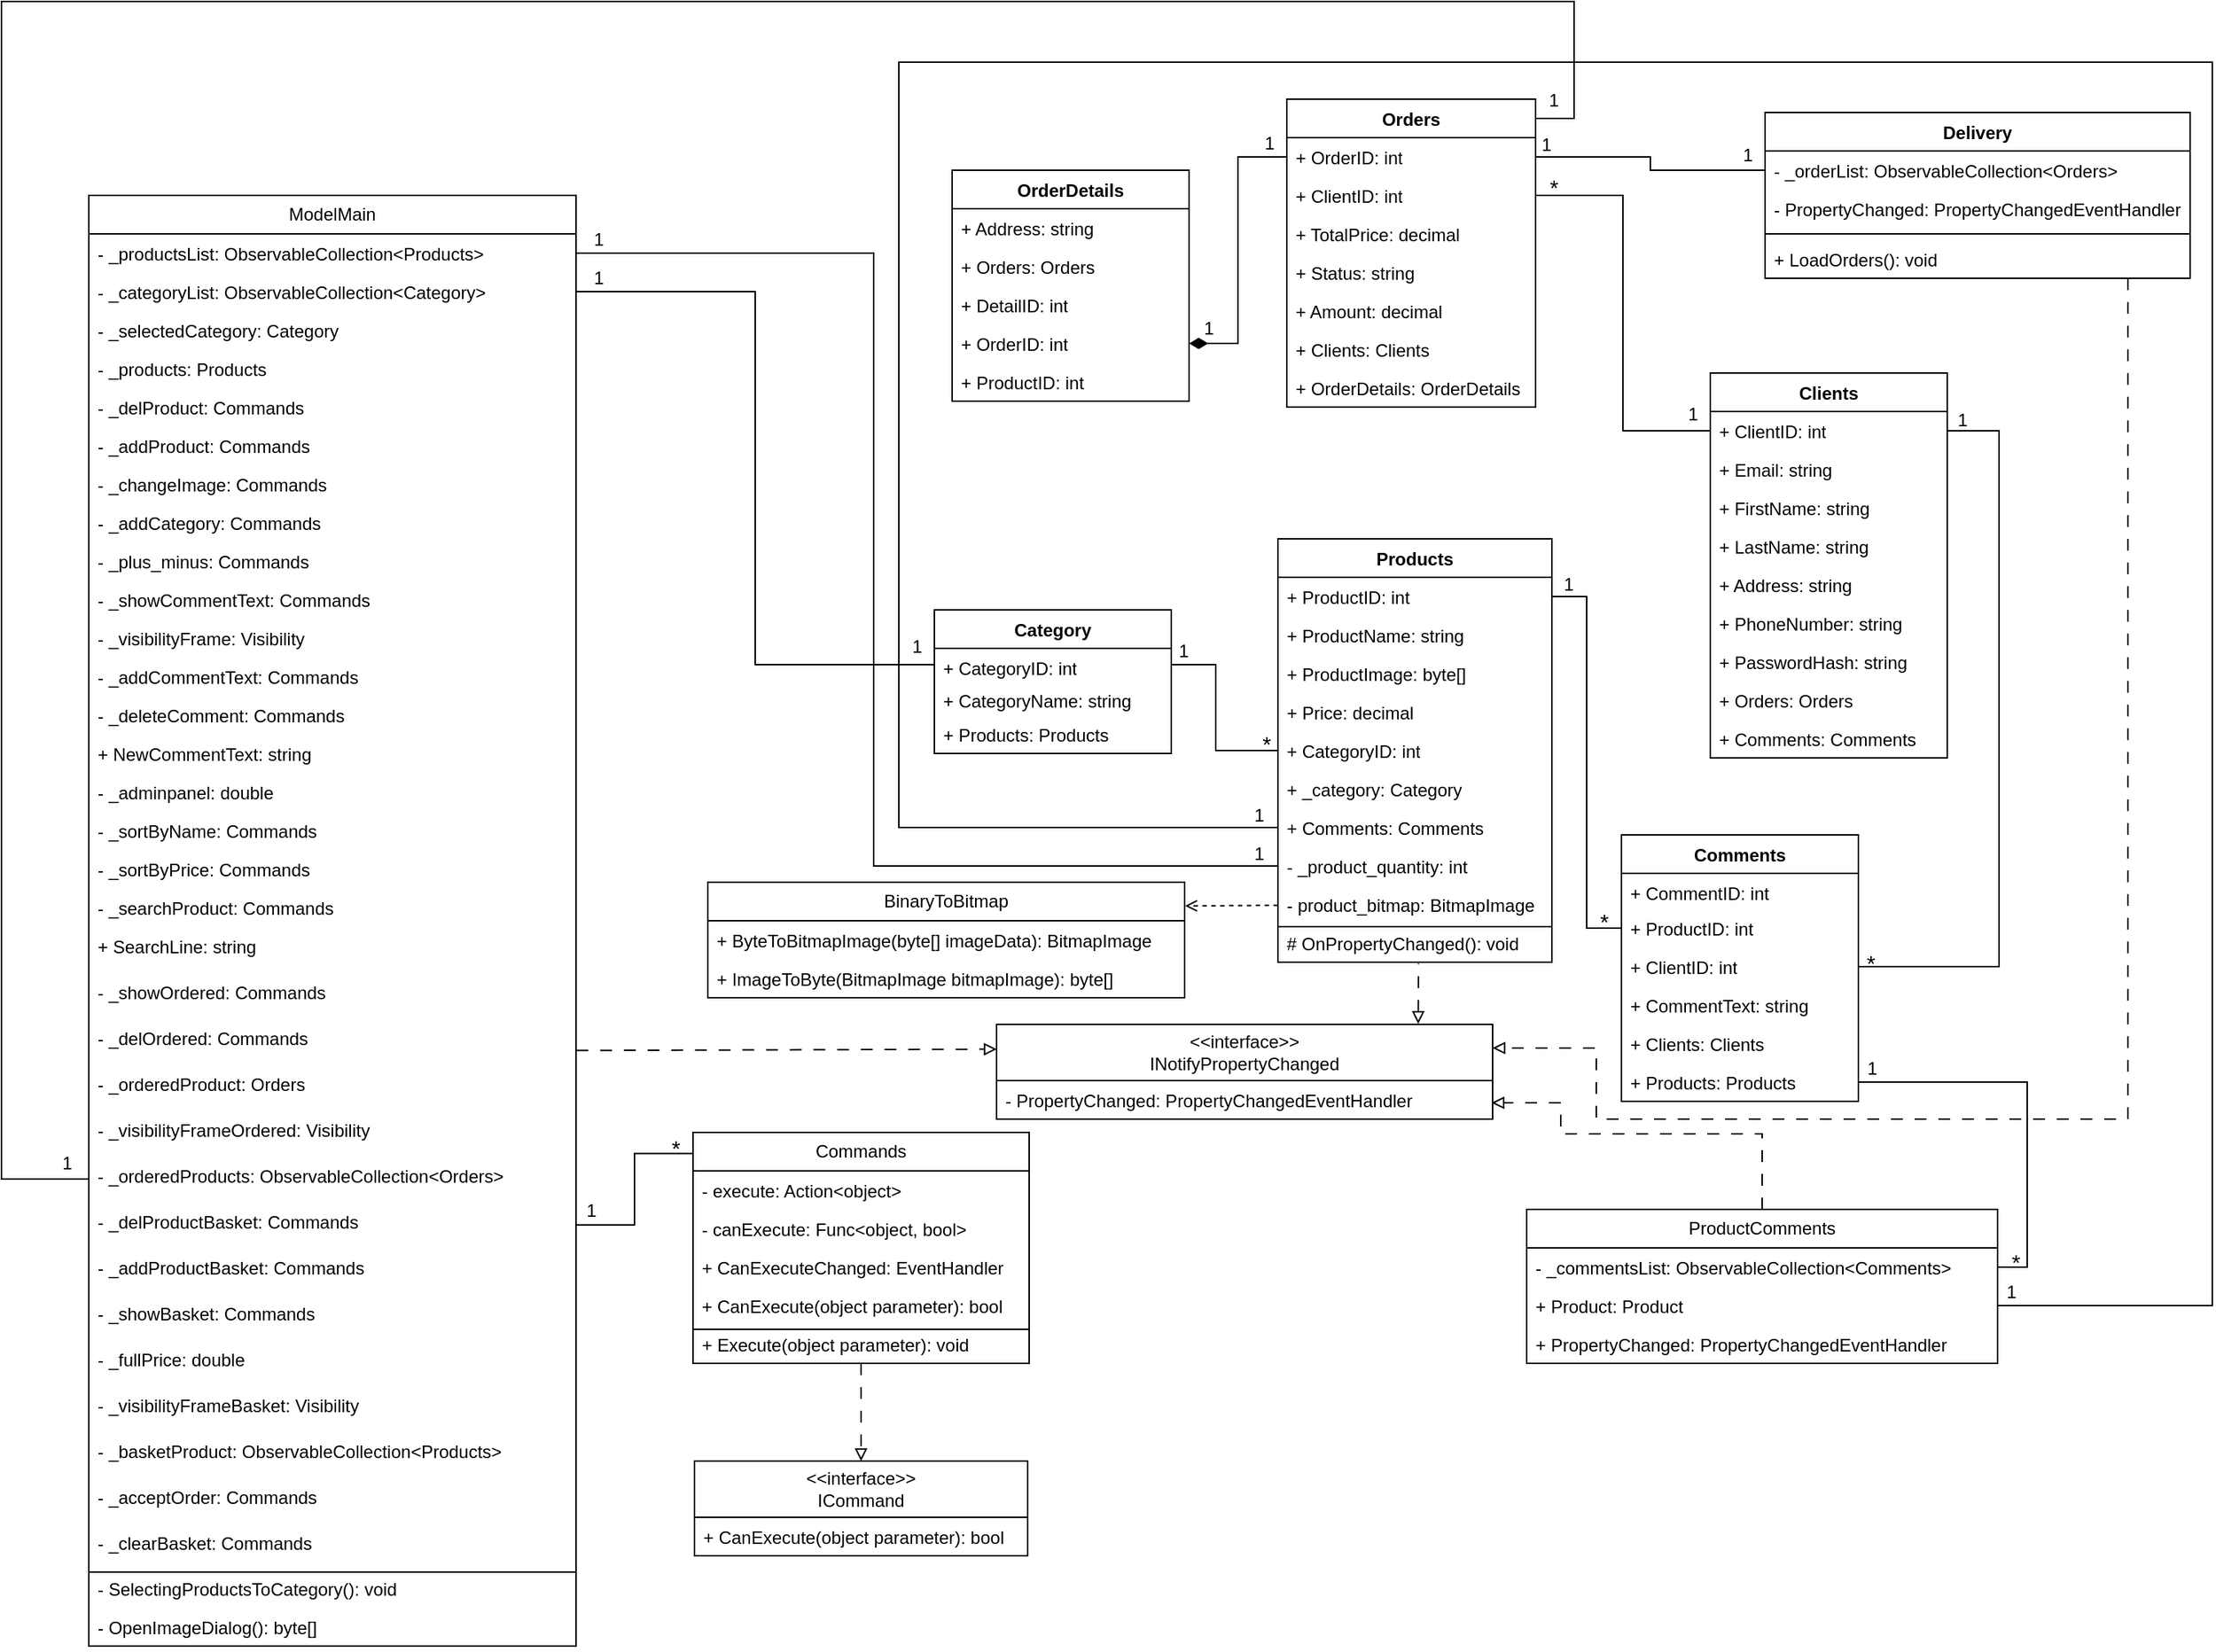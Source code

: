 <mxfile version="22.1.8" type="device">
  <diagram name="Страница — 1" id="daxwzpJpxUGoiDTea2np">
    <mxGraphModel dx="2294" dy="1732" grid="0" gridSize="10" guides="1" tooltips="1" connect="1" arrows="1" fold="1" page="0" pageScale="1" pageWidth="827" pageHeight="1169" math="0" shadow="0">
      <root>
        <mxCell id="0" />
        <mxCell id="1" parent="0" />
        <mxCell id="lW6-xY9-VDGVcrX07BDv-1" value="Category" style="swimlane;fontStyle=1;align=center;verticalAlign=top;childLayout=stackLayout;horizontal=1;startSize=26;horizontalStack=0;resizeParent=1;resizeParentMax=0;resizeLast=0;collapsible=1;marginBottom=0;whiteSpace=wrap;html=1;" parent="1" vertex="1">
          <mxGeometry x="293" y="144" width="160" height="97" as="geometry" />
        </mxCell>
        <mxCell id="lW6-xY9-VDGVcrX07BDv-2" value="+ CategoryID: int" style="text;strokeColor=none;fillColor=none;align=left;verticalAlign=top;spacingLeft=4;spacingRight=4;overflow=hidden;rotatable=0;points=[[0,0.5],[1,0.5]];portConstraint=eastwest;whiteSpace=wrap;html=1;" parent="lW6-xY9-VDGVcrX07BDv-1" vertex="1">
          <mxGeometry y="26" width="160" height="22" as="geometry" />
        </mxCell>
        <mxCell id="lW6-xY9-VDGVcrX07BDv-4" value="+ CategoryName: string" style="text;strokeColor=none;fillColor=none;align=left;verticalAlign=top;spacingLeft=4;spacingRight=4;overflow=hidden;rotatable=0;points=[[0,0.5],[1,0.5]];portConstraint=eastwest;whiteSpace=wrap;html=1;" parent="lW6-xY9-VDGVcrX07BDv-1" vertex="1">
          <mxGeometry y="48" width="160" height="23" as="geometry" />
        </mxCell>
        <mxCell id="lW6-xY9-VDGVcrX07BDv-9" value="+ Products: Products" style="text;strokeColor=none;fillColor=none;align=left;verticalAlign=top;spacingLeft=4;spacingRight=4;overflow=hidden;rotatable=0;points=[[0,0.5],[1,0.5]];portConstraint=eastwest;whiteSpace=wrap;html=1;" parent="lW6-xY9-VDGVcrX07BDv-1" vertex="1">
          <mxGeometry y="71" width="160" height="26" as="geometry" />
        </mxCell>
        <mxCell id="lW6-xY9-VDGVcrX07BDv-5" value="Clients" style="swimlane;fontStyle=1;align=center;verticalAlign=top;childLayout=stackLayout;horizontal=1;startSize=26;horizontalStack=0;resizeParent=1;resizeParentMax=0;resizeLast=0;collapsible=1;marginBottom=0;whiteSpace=wrap;html=1;" parent="1" vertex="1">
          <mxGeometry x="817" y="-16" width="160" height="260" as="geometry" />
        </mxCell>
        <mxCell id="lW6-xY9-VDGVcrX07BDv-6" value="+ ClientID: int" style="text;strokeColor=none;fillColor=none;align=left;verticalAlign=top;spacingLeft=4;spacingRight=4;overflow=hidden;rotatable=0;points=[[0,0.5],[1,0.5]];portConstraint=eastwest;whiteSpace=wrap;html=1;" parent="lW6-xY9-VDGVcrX07BDv-5" vertex="1">
          <mxGeometry y="26" width="160" height="26" as="geometry" />
        </mxCell>
        <mxCell id="lW6-xY9-VDGVcrX07BDv-8" value="+&amp;nbsp;Email: string" style="text;strokeColor=none;fillColor=none;align=left;verticalAlign=top;spacingLeft=4;spacingRight=4;overflow=hidden;rotatable=0;points=[[0,0.5],[1,0.5]];portConstraint=eastwest;whiteSpace=wrap;html=1;" parent="lW6-xY9-VDGVcrX07BDv-5" vertex="1">
          <mxGeometry y="52" width="160" height="26" as="geometry" />
        </mxCell>
        <mxCell id="lW6-xY9-VDGVcrX07BDv-11" value="+&amp;nbsp;FirstName: string" style="text;strokeColor=none;fillColor=none;align=left;verticalAlign=top;spacingLeft=4;spacingRight=4;overflow=hidden;rotatable=0;points=[[0,0.5],[1,0.5]];portConstraint=eastwest;whiteSpace=wrap;html=1;" parent="lW6-xY9-VDGVcrX07BDv-5" vertex="1">
          <mxGeometry y="78" width="160" height="26" as="geometry" />
        </mxCell>
        <mxCell id="lW6-xY9-VDGVcrX07BDv-10" value="+ LastName: string" style="text;strokeColor=none;fillColor=none;align=left;verticalAlign=top;spacingLeft=4;spacingRight=4;overflow=hidden;rotatable=0;points=[[0,0.5],[1,0.5]];portConstraint=eastwest;whiteSpace=wrap;html=1;" parent="lW6-xY9-VDGVcrX07BDv-5" vertex="1">
          <mxGeometry y="104" width="160" height="26" as="geometry" />
        </mxCell>
        <mxCell id="lW6-xY9-VDGVcrX07BDv-12" value="+ Address: string" style="text;strokeColor=none;fillColor=none;align=left;verticalAlign=top;spacingLeft=4;spacingRight=4;overflow=hidden;rotatable=0;points=[[0,0.5],[1,0.5]];portConstraint=eastwest;whiteSpace=wrap;html=1;" parent="lW6-xY9-VDGVcrX07BDv-5" vertex="1">
          <mxGeometry y="130" width="160" height="26" as="geometry" />
        </mxCell>
        <mxCell id="lW6-xY9-VDGVcrX07BDv-13" value="+ PhoneNumber: string" style="text;strokeColor=none;fillColor=none;align=left;verticalAlign=top;spacingLeft=4;spacingRight=4;overflow=hidden;rotatable=0;points=[[0,0.5],[1,0.5]];portConstraint=eastwest;whiteSpace=wrap;html=1;" parent="lW6-xY9-VDGVcrX07BDv-5" vertex="1">
          <mxGeometry y="156" width="160" height="26" as="geometry" />
        </mxCell>
        <mxCell id="lW6-xY9-VDGVcrX07BDv-14" value="+ PasswordHash: string" style="text;strokeColor=none;fillColor=none;align=left;verticalAlign=top;spacingLeft=4;spacingRight=4;overflow=hidden;rotatable=0;points=[[0,0.5],[1,0.5]];portConstraint=eastwest;whiteSpace=wrap;html=1;" parent="lW6-xY9-VDGVcrX07BDv-5" vertex="1">
          <mxGeometry y="182" width="160" height="26" as="geometry" />
        </mxCell>
        <mxCell id="lW6-xY9-VDGVcrX07BDv-15" value="+ Orders: Orders" style="text;strokeColor=none;fillColor=none;align=left;verticalAlign=top;spacingLeft=4;spacingRight=4;overflow=hidden;rotatable=0;points=[[0,0.5],[1,0.5]];portConstraint=eastwest;whiteSpace=wrap;html=1;" parent="lW6-xY9-VDGVcrX07BDv-5" vertex="1">
          <mxGeometry y="208" width="160" height="26" as="geometry" />
        </mxCell>
        <mxCell id="lW6-xY9-VDGVcrX07BDv-16" value="+ Comments: Comments" style="text;strokeColor=none;fillColor=none;align=left;verticalAlign=top;spacingLeft=4;spacingRight=4;overflow=hidden;rotatable=0;points=[[0,0.5],[1,0.5]];portConstraint=eastwest;whiteSpace=wrap;html=1;" parent="lW6-xY9-VDGVcrX07BDv-5" vertex="1">
          <mxGeometry y="234" width="160" height="26" as="geometry" />
        </mxCell>
        <mxCell id="lW6-xY9-VDGVcrX07BDv-17" value="Comments" style="swimlane;fontStyle=1;align=center;verticalAlign=top;childLayout=stackLayout;horizontal=1;startSize=26;horizontalStack=0;resizeParent=1;resizeParentMax=0;resizeLast=0;collapsible=1;marginBottom=0;whiteSpace=wrap;html=1;" parent="1" vertex="1">
          <mxGeometry x="757" y="296" width="160" height="180" as="geometry" />
        </mxCell>
        <mxCell id="lW6-xY9-VDGVcrX07BDv-18" value="+ CommentID: int" style="text;strokeColor=none;fillColor=none;align=left;verticalAlign=top;spacingLeft=4;spacingRight=4;overflow=hidden;rotatable=0;points=[[0,0.5],[1,0.5]];portConstraint=eastwest;whiteSpace=wrap;html=1;" parent="lW6-xY9-VDGVcrX07BDv-17" vertex="1">
          <mxGeometry y="26" width="160" height="24" as="geometry" />
        </mxCell>
        <mxCell id="lW6-xY9-VDGVcrX07BDv-20" value="+ ProductID: int" style="text;strokeColor=none;fillColor=none;align=left;verticalAlign=top;spacingLeft=4;spacingRight=4;overflow=hidden;rotatable=0;points=[[0,0.5],[1,0.5]];portConstraint=eastwest;whiteSpace=wrap;html=1;" parent="lW6-xY9-VDGVcrX07BDv-17" vertex="1">
          <mxGeometry y="50" width="160" height="26" as="geometry" />
        </mxCell>
        <mxCell id="lW6-xY9-VDGVcrX07BDv-21" value="+ ClientID: int" style="text;strokeColor=none;fillColor=none;align=left;verticalAlign=top;spacingLeft=4;spacingRight=4;overflow=hidden;rotatable=0;points=[[0,0.5],[1,0.5]];portConstraint=eastwest;whiteSpace=wrap;html=1;" parent="lW6-xY9-VDGVcrX07BDv-17" vertex="1">
          <mxGeometry y="76" width="160" height="26" as="geometry" />
        </mxCell>
        <mxCell id="lW6-xY9-VDGVcrX07BDv-22" value="+ CommentText: string" style="text;strokeColor=none;fillColor=none;align=left;verticalAlign=top;spacingLeft=4;spacingRight=4;overflow=hidden;rotatable=0;points=[[0,0.5],[1,0.5]];portConstraint=eastwest;whiteSpace=wrap;html=1;" parent="lW6-xY9-VDGVcrX07BDv-17" vertex="1">
          <mxGeometry y="102" width="160" height="26" as="geometry" />
        </mxCell>
        <mxCell id="lW6-xY9-VDGVcrX07BDv-23" value="+ Clients: Clients" style="text;strokeColor=none;fillColor=none;align=left;verticalAlign=top;spacingLeft=4;spacingRight=4;overflow=hidden;rotatable=0;points=[[0,0.5],[1,0.5]];portConstraint=eastwest;whiteSpace=wrap;html=1;" parent="lW6-xY9-VDGVcrX07BDv-17" vertex="1">
          <mxGeometry y="128" width="160" height="26" as="geometry" />
        </mxCell>
        <mxCell id="lW6-xY9-VDGVcrX07BDv-24" value="+ Products: Products" style="text;strokeColor=none;fillColor=none;align=left;verticalAlign=top;spacingLeft=4;spacingRight=4;overflow=hidden;rotatable=0;points=[[0,0.5],[1,0.5]];portConstraint=eastwest;whiteSpace=wrap;html=1;" parent="lW6-xY9-VDGVcrX07BDv-17" vertex="1">
          <mxGeometry y="154" width="160" height="26" as="geometry" />
        </mxCell>
        <mxCell id="lW6-xY9-VDGVcrX07BDv-25" value="OrderDetails" style="swimlane;fontStyle=1;align=center;verticalAlign=top;childLayout=stackLayout;horizontal=1;startSize=26;horizontalStack=0;resizeParent=1;resizeParentMax=0;resizeLast=0;collapsible=1;marginBottom=0;whiteSpace=wrap;html=1;" parent="1" vertex="1">
          <mxGeometry x="305" y="-153" width="160" height="156" as="geometry" />
        </mxCell>
        <mxCell id="lW6-xY9-VDGVcrX07BDv-31" value="+ Address: string" style="text;strokeColor=none;fillColor=none;align=left;verticalAlign=top;spacingLeft=4;spacingRight=4;overflow=hidden;rotatable=0;points=[[0,0.5],[1,0.5]];portConstraint=eastwest;whiteSpace=wrap;html=1;" parent="lW6-xY9-VDGVcrX07BDv-25" vertex="1">
          <mxGeometry y="26" width="160" height="26" as="geometry" />
        </mxCell>
        <mxCell id="lW6-xY9-VDGVcrX07BDv-32" value="+ Orders: Orders" style="text;strokeColor=none;fillColor=none;align=left;verticalAlign=top;spacingLeft=4;spacingRight=4;overflow=hidden;rotatable=0;points=[[0,0.5],[1,0.5]];portConstraint=eastwest;whiteSpace=wrap;html=1;" parent="lW6-xY9-VDGVcrX07BDv-25" vertex="1">
          <mxGeometry y="52" width="160" height="26" as="geometry" />
        </mxCell>
        <mxCell id="lW6-xY9-VDGVcrX07BDv-26" value="+ DetailID: int" style="text;strokeColor=none;fillColor=none;align=left;verticalAlign=top;spacingLeft=4;spacingRight=4;overflow=hidden;rotatable=0;points=[[0,0.5],[1,0.5]];portConstraint=eastwest;whiteSpace=wrap;html=1;" parent="lW6-xY9-VDGVcrX07BDv-25" vertex="1">
          <mxGeometry y="78" width="160" height="26" as="geometry" />
        </mxCell>
        <mxCell id="lW6-xY9-VDGVcrX07BDv-29" value="+ OrderID: int" style="text;strokeColor=none;fillColor=none;align=left;verticalAlign=top;spacingLeft=4;spacingRight=4;overflow=hidden;rotatable=0;points=[[0,0.5],[1,0.5]];portConstraint=eastwest;whiteSpace=wrap;html=1;" parent="lW6-xY9-VDGVcrX07BDv-25" vertex="1">
          <mxGeometry y="104" width="160" height="26" as="geometry" />
        </mxCell>
        <mxCell id="lW6-xY9-VDGVcrX07BDv-30" value="+ ProductID: int" style="text;strokeColor=none;fillColor=none;align=left;verticalAlign=top;spacingLeft=4;spacingRight=4;overflow=hidden;rotatable=0;points=[[0,0.5],[1,0.5]];portConstraint=eastwest;whiteSpace=wrap;html=1;" parent="lW6-xY9-VDGVcrX07BDv-25" vertex="1">
          <mxGeometry y="130" width="160" height="26" as="geometry" />
        </mxCell>
        <mxCell id="lW6-xY9-VDGVcrX07BDv-33" value="Orders" style="swimlane;fontStyle=1;align=center;verticalAlign=top;childLayout=stackLayout;horizontal=1;startSize=26;horizontalStack=0;resizeParent=1;resizeParentMax=0;resizeLast=0;collapsible=1;marginBottom=0;whiteSpace=wrap;html=1;" parent="1" vertex="1">
          <mxGeometry x="531" y="-201" width="168" height="208" as="geometry" />
        </mxCell>
        <mxCell id="lW6-xY9-VDGVcrX07BDv-34" value="+ OrderID: int" style="text;strokeColor=none;fillColor=none;align=left;verticalAlign=top;spacingLeft=4;spacingRight=4;overflow=hidden;rotatable=0;points=[[0,0.5],[1,0.5]];portConstraint=eastwest;whiteSpace=wrap;html=1;" parent="lW6-xY9-VDGVcrX07BDv-33" vertex="1">
          <mxGeometry y="26" width="168" height="26" as="geometry" />
        </mxCell>
        <mxCell id="lW6-xY9-VDGVcrX07BDv-37" value="+ ClientID: int" style="text;strokeColor=none;fillColor=none;align=left;verticalAlign=top;spacingLeft=4;spacingRight=4;overflow=hidden;rotatable=0;points=[[0,0.5],[1,0.5]];portConstraint=eastwest;whiteSpace=wrap;html=1;" parent="lW6-xY9-VDGVcrX07BDv-33" vertex="1">
          <mxGeometry y="52" width="168" height="26" as="geometry" />
        </mxCell>
        <mxCell id="lW6-xY9-VDGVcrX07BDv-38" value="+ TotalPrice: decimal" style="text;strokeColor=none;fillColor=none;align=left;verticalAlign=top;spacingLeft=4;spacingRight=4;overflow=hidden;rotatable=0;points=[[0,0.5],[1,0.5]];portConstraint=eastwest;whiteSpace=wrap;html=1;" parent="lW6-xY9-VDGVcrX07BDv-33" vertex="1">
          <mxGeometry y="78" width="168" height="26" as="geometry" />
        </mxCell>
        <mxCell id="lW6-xY9-VDGVcrX07BDv-39" value="+ Status: string" style="text;strokeColor=none;fillColor=none;align=left;verticalAlign=top;spacingLeft=4;spacingRight=4;overflow=hidden;rotatable=0;points=[[0,0.5],[1,0.5]];portConstraint=eastwest;whiteSpace=wrap;html=1;" parent="lW6-xY9-VDGVcrX07BDv-33" vertex="1">
          <mxGeometry y="104" width="168" height="26" as="geometry" />
        </mxCell>
        <mxCell id="lW6-xY9-VDGVcrX07BDv-40" value="+ Amount: decimal" style="text;strokeColor=none;fillColor=none;align=left;verticalAlign=top;spacingLeft=4;spacingRight=4;overflow=hidden;rotatable=0;points=[[0,0.5],[1,0.5]];portConstraint=eastwest;whiteSpace=wrap;html=1;" parent="lW6-xY9-VDGVcrX07BDv-33" vertex="1">
          <mxGeometry y="130" width="168" height="26" as="geometry" />
        </mxCell>
        <mxCell id="lW6-xY9-VDGVcrX07BDv-41" value="+ Clients: Clients" style="text;strokeColor=none;fillColor=none;align=left;verticalAlign=top;spacingLeft=4;spacingRight=4;overflow=hidden;rotatable=0;points=[[0,0.5],[1,0.5]];portConstraint=eastwest;whiteSpace=wrap;html=1;" parent="lW6-xY9-VDGVcrX07BDv-33" vertex="1">
          <mxGeometry y="156" width="168" height="26" as="geometry" />
        </mxCell>
        <mxCell id="lW6-xY9-VDGVcrX07BDv-42" value="+ OrderDetails: OrderDetails" style="text;strokeColor=none;fillColor=none;align=left;verticalAlign=top;spacingLeft=4;spacingRight=4;overflow=hidden;rotatable=0;points=[[0,0.5],[1,0.5]];portConstraint=eastwest;whiteSpace=wrap;html=1;" parent="lW6-xY9-VDGVcrX07BDv-33" vertex="1">
          <mxGeometry y="182" width="168" height="26" as="geometry" />
        </mxCell>
        <mxCell id="6Vte-34qZdgdXitOahin-1" value="Products" style="swimlane;fontStyle=1;align=center;verticalAlign=top;childLayout=stackLayout;horizontal=1;startSize=26;horizontalStack=0;resizeParent=1;resizeParentMax=0;resizeLast=0;collapsible=1;marginBottom=0;whiteSpace=wrap;html=1;" vertex="1" parent="1">
          <mxGeometry x="525" y="96" width="185" height="286" as="geometry" />
        </mxCell>
        <mxCell id="6Vte-34qZdgdXitOahin-3" value="+ ProductID: int" style="text;strokeColor=none;fillColor=none;align=left;verticalAlign=top;spacingLeft=4;spacingRight=4;overflow=hidden;rotatable=0;points=[[0,0.5],[1,0.5]];portConstraint=eastwest;whiteSpace=wrap;html=1;" vertex="1" parent="6Vte-34qZdgdXitOahin-1">
          <mxGeometry y="26" width="185" height="26" as="geometry" />
        </mxCell>
        <mxCell id="6Vte-34qZdgdXitOahin-4" value="+ ProductName: string" style="text;strokeColor=none;fillColor=none;align=left;verticalAlign=top;spacingLeft=4;spacingRight=4;overflow=hidden;rotatable=0;points=[[0,0.5],[1,0.5]];portConstraint=eastwest;whiteSpace=wrap;html=1;" vertex="1" parent="6Vte-34qZdgdXitOahin-1">
          <mxGeometry y="52" width="185" height="26" as="geometry" />
        </mxCell>
        <mxCell id="6Vte-34qZdgdXitOahin-5" value="+ ProductImage: byte[]" style="text;strokeColor=none;fillColor=none;align=left;verticalAlign=top;spacingLeft=4;spacingRight=4;overflow=hidden;rotatable=0;points=[[0,0.5],[1,0.5]];portConstraint=eastwest;whiteSpace=wrap;html=1;" vertex="1" parent="6Vte-34qZdgdXitOahin-1">
          <mxGeometry y="78" width="185" height="26" as="geometry" />
        </mxCell>
        <mxCell id="6Vte-34qZdgdXitOahin-6" value="+ Price: decimal" style="text;strokeColor=none;fillColor=none;align=left;verticalAlign=top;spacingLeft=4;spacingRight=4;overflow=hidden;rotatable=0;points=[[0,0.5],[1,0.5]];portConstraint=eastwest;whiteSpace=wrap;html=1;" vertex="1" parent="6Vte-34qZdgdXitOahin-1">
          <mxGeometry y="104" width="185" height="26" as="geometry" />
        </mxCell>
        <mxCell id="6Vte-34qZdgdXitOahin-7" value="+ CategoryID: int" style="text;strokeColor=none;fillColor=none;align=left;verticalAlign=top;spacingLeft=4;spacingRight=4;overflow=hidden;rotatable=0;points=[[0,0.5],[1,0.5]];portConstraint=eastwest;whiteSpace=wrap;html=1;" vertex="1" parent="6Vte-34qZdgdXitOahin-1">
          <mxGeometry y="130" width="185" height="26" as="geometry" />
        </mxCell>
        <mxCell id="6Vte-34qZdgdXitOahin-8" value="+ _category: Category" style="text;strokeColor=none;fillColor=none;align=left;verticalAlign=top;spacingLeft=4;spacingRight=4;overflow=hidden;rotatable=0;points=[[0,0.5],[1,0.5]];portConstraint=eastwest;whiteSpace=wrap;html=1;" vertex="1" parent="6Vte-34qZdgdXitOahin-1">
          <mxGeometry y="156" width="185" height="26" as="geometry" />
        </mxCell>
        <mxCell id="6Vte-34qZdgdXitOahin-9" value="+ Comments: Comments" style="text;strokeColor=none;fillColor=none;align=left;verticalAlign=top;spacingLeft=4;spacingRight=4;overflow=hidden;rotatable=0;points=[[0,0.5],[1,0.5]];portConstraint=eastwest;whiteSpace=wrap;html=1;" vertex="1" parent="6Vte-34qZdgdXitOahin-1">
          <mxGeometry y="182" width="185" height="26" as="geometry" />
        </mxCell>
        <mxCell id="6Vte-34qZdgdXitOahin-45" value="- _product_quantity: int" style="text;strokeColor=none;fillColor=none;align=left;verticalAlign=top;spacingLeft=4;spacingRight=4;overflow=hidden;rotatable=0;points=[[0,0.5],[1,0.5]];portConstraint=eastwest;whiteSpace=wrap;html=1;" vertex="1" parent="6Vte-34qZdgdXitOahin-1">
          <mxGeometry y="208" width="185" height="26" as="geometry" />
        </mxCell>
        <mxCell id="6Vte-34qZdgdXitOahin-10" value="- product_bitmap: BitmapImage" style="text;strokeColor=none;fillColor=none;align=left;verticalAlign=top;spacingLeft=4;spacingRight=4;overflow=hidden;rotatable=0;points=[[0,0.5],[1,0.5]];portConstraint=eastwest;whiteSpace=wrap;html=1;" vertex="1" parent="6Vte-34qZdgdXitOahin-1">
          <mxGeometry y="234" width="185" height="26" as="geometry" />
        </mxCell>
        <mxCell id="6Vte-34qZdgdXitOahin-11" value="# OnPropertyChanged(): void" style="text;strokeColor=none;fillColor=none;align=left;verticalAlign=top;spacingLeft=4;spacingRight=4;overflow=hidden;rotatable=0;points=[[0,0.5],[1,0.5]];portConstraint=eastwest;whiteSpace=wrap;html=1;" vertex="1" parent="6Vte-34qZdgdXitOahin-1">
          <mxGeometry y="260" width="185" height="26" as="geometry" />
        </mxCell>
        <mxCell id="6Vte-34qZdgdXitOahin-17" style="edgeStyle=orthogonalEdgeStyle;rounded=0;orthogonalLoop=1;jettySize=auto;html=1;endArrow=none;endFill=0;" edge="1" parent="1" source="lW6-xY9-VDGVcrX07BDv-2" target="6Vte-34qZdgdXitOahin-7">
          <mxGeometry relative="1" as="geometry">
            <Array as="points">
              <mxPoint x="483" y="181" />
              <mxPoint x="483" y="239" />
            </Array>
          </mxGeometry>
        </mxCell>
        <mxCell id="6Vte-34qZdgdXitOahin-18" value="1" style="text;html=1;align=center;verticalAlign=middle;resizable=0;points=[];autosize=1;strokeColor=none;fillColor=none;" vertex="1" parent="1">
          <mxGeometry x="448" y="159" width="25" height="26" as="geometry" />
        </mxCell>
        <mxCell id="6Vte-34qZdgdXitOahin-19" value="&lt;font style=&quot;font-size: 15px;&quot;&gt;*&lt;/font&gt;" style="text;html=1;align=center;verticalAlign=middle;resizable=0;points=[];autosize=1;strokeColor=none;fillColor=none;" vertex="1" parent="1">
          <mxGeometry x="505" y="219" width="24" height="30" as="geometry" />
        </mxCell>
        <mxCell id="6Vte-34qZdgdXitOahin-20" style="edgeStyle=orthogonalEdgeStyle;rounded=0;orthogonalLoop=1;jettySize=auto;html=1;entryX=1;entryY=0.5;entryDx=0;entryDy=0;endArrow=none;endFill=0;" edge="1" parent="1" source="lW6-xY9-VDGVcrX07BDv-6" target="lW6-xY9-VDGVcrX07BDv-37">
          <mxGeometry relative="1" as="geometry" />
        </mxCell>
        <mxCell id="6Vte-34qZdgdXitOahin-21" value="1" style="text;html=1;align=center;verticalAlign=middle;resizable=0;points=[];autosize=1;strokeColor=none;fillColor=none;" vertex="1" parent="1">
          <mxGeometry x="792" y="-1" width="25" height="26" as="geometry" />
        </mxCell>
        <mxCell id="6Vte-34qZdgdXitOahin-23" value="&lt;font style=&quot;font-size: 15px;&quot;&gt;*&lt;/font&gt;" style="text;html=1;align=center;verticalAlign=middle;resizable=0;points=[];autosize=1;strokeColor=none;fillColor=none;" vertex="1" parent="1">
          <mxGeometry x="699" y="-157" width="24" height="30" as="geometry" />
        </mxCell>
        <mxCell id="6Vte-34qZdgdXitOahin-24" style="edgeStyle=orthogonalEdgeStyle;rounded=0;orthogonalLoop=1;jettySize=auto;html=1;endArrow=none;endFill=0;" edge="1" parent="1" source="6Vte-34qZdgdXitOahin-3" target="lW6-xY9-VDGVcrX07BDv-20">
          <mxGeometry relative="1" as="geometry" />
        </mxCell>
        <mxCell id="6Vte-34qZdgdXitOahin-25" value="1" style="text;html=1;align=center;verticalAlign=middle;resizable=0;points=[];autosize=1;strokeColor=none;fillColor=none;" vertex="1" parent="1">
          <mxGeometry x="708" y="114" width="25" height="26" as="geometry" />
        </mxCell>
        <mxCell id="6Vte-34qZdgdXitOahin-27" value="&lt;font style=&quot;font-size: 15px;&quot;&gt;*&lt;/font&gt;" style="text;html=1;align=center;verticalAlign=middle;resizable=0;points=[];autosize=1;strokeColor=none;fillColor=none;" vertex="1" parent="1">
          <mxGeometry x="733" y="339" width="24" height="30" as="geometry" />
        </mxCell>
        <mxCell id="6Vte-34qZdgdXitOahin-28" style="edgeStyle=orthogonalEdgeStyle;rounded=0;orthogonalLoop=1;jettySize=auto;html=1;entryX=1;entryY=0.5;entryDx=0;entryDy=0;endArrow=none;endFill=0;" edge="1" parent="1" source="lW6-xY9-VDGVcrX07BDv-6" target="lW6-xY9-VDGVcrX07BDv-21">
          <mxGeometry relative="1" as="geometry">
            <Array as="points">
              <mxPoint x="1012" y="23" />
              <mxPoint x="1012" y="385" />
            </Array>
          </mxGeometry>
        </mxCell>
        <mxCell id="6Vte-34qZdgdXitOahin-29" value="1" style="text;html=1;align=center;verticalAlign=middle;resizable=0;points=[];autosize=1;strokeColor=none;fillColor=none;" vertex="1" parent="1">
          <mxGeometry x="974" y="3" width="25" height="26" as="geometry" />
        </mxCell>
        <mxCell id="6Vte-34qZdgdXitOahin-30" value="&lt;font style=&quot;font-size: 15px;&quot;&gt;*&lt;/font&gt;" style="text;html=1;align=center;verticalAlign=middle;resizable=0;points=[];autosize=1;strokeColor=none;fillColor=none;" vertex="1" parent="1">
          <mxGeometry x="913" y="367" width="24" height="30" as="geometry" />
        </mxCell>
        <mxCell id="6Vte-34qZdgdXitOahin-31" style="edgeStyle=orthogonalEdgeStyle;rounded=0;orthogonalLoop=1;jettySize=auto;html=1;entryX=1;entryY=0.5;entryDx=0;entryDy=0;endArrow=diamondThin;endFill=1;endSize=10;" edge="1" parent="1" source="lW6-xY9-VDGVcrX07BDv-34" target="lW6-xY9-VDGVcrX07BDv-29">
          <mxGeometry relative="1" as="geometry" />
        </mxCell>
        <mxCell id="6Vte-34qZdgdXitOahin-32" value="1" style="text;html=1;align=center;verticalAlign=middle;resizable=0;points=[];autosize=1;strokeColor=none;fillColor=none;" vertex="1" parent="1">
          <mxGeometry x="506" y="-184" width="25" height="26" as="geometry" />
        </mxCell>
        <mxCell id="6Vte-34qZdgdXitOahin-34" value="1" style="text;html=1;align=center;verticalAlign=middle;resizable=0;points=[];autosize=1;strokeColor=none;fillColor=none;" vertex="1" parent="1">
          <mxGeometry x="465" y="-59" width="25" height="26" as="geometry" />
        </mxCell>
        <mxCell id="6Vte-34qZdgdXitOahin-35" value="&amp;lt;&amp;lt;interface&amp;gt;&amp;gt;&lt;br&gt;INotifyPropertyChanged" style="swimlane;fontStyle=0;childLayout=stackLayout;horizontal=1;startSize=38;fillColor=none;horizontalStack=0;resizeParent=1;resizeParentMax=0;resizeLast=0;collapsible=1;marginBottom=0;whiteSpace=wrap;html=1;" vertex="1" parent="1">
          <mxGeometry x="335" y="424" width="335" height="64" as="geometry" />
        </mxCell>
        <mxCell id="6Vte-34qZdgdXitOahin-37" value="- PropertyChanged:&amp;nbsp;PropertyChangedEventHandler" style="text;strokeColor=none;fillColor=none;align=left;verticalAlign=top;spacingLeft=4;spacingRight=4;overflow=hidden;rotatable=0;points=[[0,0.5],[1,0.5]];portConstraint=eastwest;whiteSpace=wrap;html=1;" vertex="1" parent="6Vte-34qZdgdXitOahin-35">
          <mxGeometry y="38" width="335" height="26" as="geometry" />
        </mxCell>
        <mxCell id="6Vte-34qZdgdXitOahin-39" style="rounded=0;orthogonalLoop=1;jettySize=auto;html=1;dashed=1;dashPattern=8 8;endArrow=none;endFill=0;startArrow=block;startFill=0;entryX=0.513;entryY=1.034;entryDx=0;entryDy=0;entryPerimeter=0;exitX=0.85;exitY=-0.006;exitDx=0;exitDy=0;exitPerimeter=0;" edge="1" parent="1" source="6Vte-34qZdgdXitOahin-35" target="6Vte-34qZdgdXitOahin-11">
          <mxGeometry relative="1" as="geometry">
            <mxPoint x="619" y="380" as="targetPoint" />
          </mxGeometry>
        </mxCell>
        <mxCell id="6Vte-34qZdgdXitOahin-40" value="BinaryToBitmap" style="swimlane;fontStyle=0;childLayout=stackLayout;horizontal=1;startSize=26;fillColor=none;horizontalStack=0;resizeParent=1;resizeParentMax=0;resizeLast=0;collapsible=1;marginBottom=0;whiteSpace=wrap;html=1;" vertex="1" parent="1">
          <mxGeometry x="140" y="328" width="322" height="78" as="geometry" />
        </mxCell>
        <mxCell id="6Vte-34qZdgdXitOahin-41" value="+ ByteToBitmapImage(byte[] imageData): BitmapImage" style="text;strokeColor=none;fillColor=none;align=left;verticalAlign=top;spacingLeft=4;spacingRight=4;overflow=hidden;rotatable=0;points=[[0,0.5],[1,0.5]];portConstraint=eastwest;whiteSpace=wrap;html=1;" vertex="1" parent="6Vte-34qZdgdXitOahin-40">
          <mxGeometry y="26" width="322" height="26" as="geometry" />
        </mxCell>
        <mxCell id="6Vte-34qZdgdXitOahin-42" value="+ ImageToByte(BitmapImage bitmapImage):&amp;nbsp;byte[]" style="text;strokeColor=none;fillColor=none;align=left;verticalAlign=top;spacingLeft=4;spacingRight=4;overflow=hidden;rotatable=0;points=[[0,0.5],[1,0.5]];portConstraint=eastwest;whiteSpace=wrap;html=1;" vertex="1" parent="6Vte-34qZdgdXitOahin-40">
          <mxGeometry y="52" width="322" height="26" as="geometry" />
        </mxCell>
        <mxCell id="6Vte-34qZdgdXitOahin-14" value="" style="endArrow=none;html=1;rounded=0;entryX=1;entryY=0.077;entryDx=0;entryDy=0;entryPerimeter=0;" edge="1" parent="1" target="6Vte-34qZdgdXitOahin-11">
          <mxGeometry relative="1" as="geometry">
            <mxPoint x="525" y="358" as="sourcePoint" />
            <mxPoint x="716" y="374" as="targetPoint" />
          </mxGeometry>
        </mxCell>
        <mxCell id="6Vte-34qZdgdXitOahin-46" style="rounded=0;orthogonalLoop=1;jettySize=auto;html=1;entryX=1.001;entryY=0.205;entryDx=0;entryDy=0;entryPerimeter=0;dashed=1;endArrow=open;endFill=0;" edge="1" parent="1" source="6Vte-34qZdgdXitOahin-10" target="6Vte-34qZdgdXitOahin-40">
          <mxGeometry relative="1" as="geometry" />
        </mxCell>
        <mxCell id="6Vte-34qZdgdXitOahin-51" style="rounded=0;orthogonalLoop=1;jettySize=auto;html=1;entryX=0;entryY=0.262;entryDx=0;entryDy=0;dashed=1;endArrow=block;endFill=0;entryPerimeter=0;dashPattern=8 8;exitX=1.001;exitY=0.698;exitDx=0;exitDy=0;exitPerimeter=0;" edge="1" parent="1" source="6Vte-34qZdgdXitOahin-72" target="6Vte-34qZdgdXitOahin-35">
          <mxGeometry relative="1" as="geometry">
            <mxPoint x="51" y="450" as="sourcePoint" />
            <mxPoint x="401.17" y="449" as="targetPoint" />
          </mxGeometry>
        </mxCell>
        <mxCell id="6Vte-34qZdgdXitOahin-47" value="ModelMain" style="swimlane;fontStyle=0;childLayout=stackLayout;horizontal=1;startSize=26;fillColor=none;horizontalStack=0;resizeParent=1;resizeParentMax=0;resizeLast=0;collapsible=1;marginBottom=0;whiteSpace=wrap;html=1;" vertex="1" parent="1">
          <mxGeometry x="-278" y="-136" width="329" height="980" as="geometry" />
        </mxCell>
        <mxCell id="6Vte-34qZdgdXitOahin-48" value="- _productsList: ObservableCollection&amp;lt;Products&amp;gt;" style="text;strokeColor=none;fillColor=none;align=left;verticalAlign=top;spacingLeft=4;spacingRight=4;overflow=hidden;rotatable=0;points=[[0,0.5],[1,0.5]];portConstraint=eastwest;whiteSpace=wrap;html=1;" vertex="1" parent="6Vte-34qZdgdXitOahin-47">
          <mxGeometry y="26" width="329" height="26" as="geometry" />
        </mxCell>
        <mxCell id="6Vte-34qZdgdXitOahin-49" value="- _categoryList: ObservableCollection&amp;lt;Category&amp;gt;" style="text;strokeColor=none;fillColor=none;align=left;verticalAlign=top;spacingLeft=4;spacingRight=4;overflow=hidden;rotatable=0;points=[[0,0.5],[1,0.5]];portConstraint=eastwest;whiteSpace=wrap;html=1;" vertex="1" parent="6Vte-34qZdgdXitOahin-47">
          <mxGeometry y="52" width="329" height="26" as="geometry" />
        </mxCell>
        <mxCell id="6Vte-34qZdgdXitOahin-50" value="- _selectedCategory: Category" style="text;strokeColor=none;fillColor=none;align=left;verticalAlign=top;spacingLeft=4;spacingRight=4;overflow=hidden;rotatable=0;points=[[0,0.5],[1,0.5]];portConstraint=eastwest;whiteSpace=wrap;html=1;" vertex="1" parent="6Vte-34qZdgdXitOahin-47">
          <mxGeometry y="78" width="329" height="26" as="geometry" />
        </mxCell>
        <mxCell id="6Vte-34qZdgdXitOahin-52" value="- _products: Products" style="text;strokeColor=none;fillColor=none;align=left;verticalAlign=top;spacingLeft=4;spacingRight=4;overflow=hidden;rotatable=0;points=[[0,0.5],[1,0.5]];portConstraint=eastwest;whiteSpace=wrap;html=1;" vertex="1" parent="6Vte-34qZdgdXitOahin-47">
          <mxGeometry y="104" width="329" height="26" as="geometry" />
        </mxCell>
        <mxCell id="6Vte-34qZdgdXitOahin-53" value="- _delProduct: Commands" style="text;strokeColor=none;fillColor=none;align=left;verticalAlign=top;spacingLeft=4;spacingRight=4;overflow=hidden;rotatable=0;points=[[0,0.5],[1,0.5]];portConstraint=eastwest;whiteSpace=wrap;html=1;" vertex="1" parent="6Vte-34qZdgdXitOahin-47">
          <mxGeometry y="130" width="329" height="26" as="geometry" />
        </mxCell>
        <mxCell id="6Vte-34qZdgdXitOahin-54" value="- _addProduct: Commands" style="text;strokeColor=none;fillColor=none;align=left;verticalAlign=top;spacingLeft=4;spacingRight=4;overflow=hidden;rotatable=0;points=[[0,0.5],[1,0.5]];portConstraint=eastwest;whiteSpace=wrap;html=1;" vertex="1" parent="6Vte-34qZdgdXitOahin-47">
          <mxGeometry y="156" width="329" height="26" as="geometry" />
        </mxCell>
        <mxCell id="6Vte-34qZdgdXitOahin-55" value="- _changeImage: Commands" style="text;strokeColor=none;fillColor=none;align=left;verticalAlign=top;spacingLeft=4;spacingRight=4;overflow=hidden;rotatable=0;points=[[0,0.5],[1,0.5]];portConstraint=eastwest;whiteSpace=wrap;html=1;" vertex="1" parent="6Vte-34qZdgdXitOahin-47">
          <mxGeometry y="182" width="329" height="26" as="geometry" />
        </mxCell>
        <mxCell id="6Vte-34qZdgdXitOahin-56" value="- _addCategory: Commands" style="text;strokeColor=none;fillColor=none;align=left;verticalAlign=top;spacingLeft=4;spacingRight=4;overflow=hidden;rotatable=0;points=[[0,0.5],[1,0.5]];portConstraint=eastwest;whiteSpace=wrap;html=1;" vertex="1" parent="6Vte-34qZdgdXitOahin-47">
          <mxGeometry y="208" width="329" height="26" as="geometry" />
        </mxCell>
        <mxCell id="6Vte-34qZdgdXitOahin-57" value="- _plus_minus: Commands" style="text;strokeColor=none;fillColor=none;align=left;verticalAlign=top;spacingLeft=4;spacingRight=4;overflow=hidden;rotatable=0;points=[[0,0.5],[1,0.5]];portConstraint=eastwest;whiteSpace=wrap;html=1;" vertex="1" parent="6Vte-34qZdgdXitOahin-47">
          <mxGeometry y="234" width="329" height="26" as="geometry" />
        </mxCell>
        <mxCell id="6Vte-34qZdgdXitOahin-58" value="- _showCommentText: Commands" style="text;strokeColor=none;fillColor=none;align=left;verticalAlign=top;spacingLeft=4;spacingRight=4;overflow=hidden;rotatable=0;points=[[0,0.5],[1,0.5]];portConstraint=eastwest;whiteSpace=wrap;html=1;" vertex="1" parent="6Vte-34qZdgdXitOahin-47">
          <mxGeometry y="260" width="329" height="26" as="geometry" />
        </mxCell>
        <mxCell id="6Vte-34qZdgdXitOahin-59" value="- _visibilityFrame: Visibility" style="text;strokeColor=none;fillColor=none;align=left;verticalAlign=top;spacingLeft=4;spacingRight=4;overflow=hidden;rotatable=0;points=[[0,0.5],[1,0.5]];portConstraint=eastwest;whiteSpace=wrap;html=1;" vertex="1" parent="6Vte-34qZdgdXitOahin-47">
          <mxGeometry y="286" width="329" height="26" as="geometry" />
        </mxCell>
        <mxCell id="6Vte-34qZdgdXitOahin-60" value="- _addCommentText: Commands" style="text;strokeColor=none;fillColor=none;align=left;verticalAlign=top;spacingLeft=4;spacingRight=4;overflow=hidden;rotatable=0;points=[[0,0.5],[1,0.5]];portConstraint=eastwest;whiteSpace=wrap;html=1;" vertex="1" parent="6Vte-34qZdgdXitOahin-47">
          <mxGeometry y="312" width="329" height="26" as="geometry" />
        </mxCell>
        <mxCell id="6Vte-34qZdgdXitOahin-61" value="- _deleteComment: Commands" style="text;strokeColor=none;fillColor=none;align=left;verticalAlign=top;spacingLeft=4;spacingRight=4;overflow=hidden;rotatable=0;points=[[0,0.5],[1,0.5]];portConstraint=eastwest;whiteSpace=wrap;html=1;" vertex="1" parent="6Vte-34qZdgdXitOahin-47">
          <mxGeometry y="338" width="329" height="26" as="geometry" />
        </mxCell>
        <mxCell id="6Vte-34qZdgdXitOahin-62" value="+ NewCommentText: string" style="text;strokeColor=none;fillColor=none;align=left;verticalAlign=top;spacingLeft=4;spacingRight=4;overflow=hidden;rotatable=0;points=[[0,0.5],[1,0.5]];portConstraint=eastwest;whiteSpace=wrap;html=1;" vertex="1" parent="6Vte-34qZdgdXitOahin-47">
          <mxGeometry y="364" width="329" height="26" as="geometry" />
        </mxCell>
        <mxCell id="6Vte-34qZdgdXitOahin-63" value="- _adminpanel: double" style="text;strokeColor=none;fillColor=none;align=left;verticalAlign=top;spacingLeft=4;spacingRight=4;overflow=hidden;rotatable=0;points=[[0,0.5],[1,0.5]];portConstraint=eastwest;whiteSpace=wrap;html=1;" vertex="1" parent="6Vte-34qZdgdXitOahin-47">
          <mxGeometry y="390" width="329" height="26" as="geometry" />
        </mxCell>
        <mxCell id="6Vte-34qZdgdXitOahin-64" value="- _sortByName: Commands" style="text;strokeColor=none;fillColor=none;align=left;verticalAlign=top;spacingLeft=4;spacingRight=4;overflow=hidden;rotatable=0;points=[[0,0.5],[1,0.5]];portConstraint=eastwest;whiteSpace=wrap;html=1;" vertex="1" parent="6Vte-34qZdgdXitOahin-47">
          <mxGeometry y="416" width="329" height="26" as="geometry" />
        </mxCell>
        <mxCell id="6Vte-34qZdgdXitOahin-65" value="- _sortByPrice: Commands" style="text;strokeColor=none;fillColor=none;align=left;verticalAlign=top;spacingLeft=4;spacingRight=4;overflow=hidden;rotatable=0;points=[[0,0.5],[1,0.5]];portConstraint=eastwest;whiteSpace=wrap;html=1;" vertex="1" parent="6Vte-34qZdgdXitOahin-47">
          <mxGeometry y="442" width="329" height="26" as="geometry" />
        </mxCell>
        <mxCell id="6Vte-34qZdgdXitOahin-66" value="- _searchProduct: Commands" style="text;strokeColor=none;fillColor=none;align=left;verticalAlign=top;spacingLeft=4;spacingRight=4;overflow=hidden;rotatable=0;points=[[0,0.5],[1,0.5]];portConstraint=eastwest;whiteSpace=wrap;html=1;" vertex="1" parent="6Vte-34qZdgdXitOahin-47">
          <mxGeometry y="468" width="329" height="26" as="geometry" />
        </mxCell>
        <mxCell id="6Vte-34qZdgdXitOahin-67" value="+ SearchLine: string" style="text;strokeColor=none;fillColor=none;align=left;verticalAlign=top;spacingLeft=4;spacingRight=4;overflow=hidden;rotatable=0;points=[[0,0.5],[1,0.5]];portConstraint=eastwest;whiteSpace=wrap;html=1;" vertex="1" parent="6Vte-34qZdgdXitOahin-47">
          <mxGeometry y="494" width="329" height="31" as="geometry" />
        </mxCell>
        <mxCell id="6Vte-34qZdgdXitOahin-71" value="- _showOrdered: Commands" style="text;strokeColor=none;fillColor=none;align=left;verticalAlign=top;spacingLeft=4;spacingRight=4;overflow=hidden;rotatable=0;points=[[0,0.5],[1,0.5]];portConstraint=eastwest;whiteSpace=wrap;html=1;" vertex="1" parent="6Vte-34qZdgdXitOahin-47">
          <mxGeometry y="525" width="329" height="31" as="geometry" />
        </mxCell>
        <mxCell id="6Vte-34qZdgdXitOahin-72" value="- _delOrdered: Commands" style="text;strokeColor=none;fillColor=none;align=left;verticalAlign=top;spacingLeft=4;spacingRight=4;overflow=hidden;rotatable=0;points=[[0,0.5],[1,0.5]];portConstraint=eastwest;whiteSpace=wrap;html=1;" vertex="1" parent="6Vte-34qZdgdXitOahin-47">
          <mxGeometry y="556" width="329" height="31" as="geometry" />
        </mxCell>
        <mxCell id="6Vte-34qZdgdXitOahin-73" value="- _orderedProduct: Orders" style="text;strokeColor=none;fillColor=none;align=left;verticalAlign=top;spacingLeft=4;spacingRight=4;overflow=hidden;rotatable=0;points=[[0,0.5],[1,0.5]];portConstraint=eastwest;whiteSpace=wrap;html=1;" vertex="1" parent="6Vte-34qZdgdXitOahin-47">
          <mxGeometry y="587" width="329" height="31" as="geometry" />
        </mxCell>
        <mxCell id="6Vte-34qZdgdXitOahin-74" value="- _visibilityFrameOrdered: Visibility" style="text;strokeColor=none;fillColor=none;align=left;verticalAlign=top;spacingLeft=4;spacingRight=4;overflow=hidden;rotatable=0;points=[[0,0.5],[1,0.5]];portConstraint=eastwest;whiteSpace=wrap;html=1;" vertex="1" parent="6Vte-34qZdgdXitOahin-47">
          <mxGeometry y="618" width="329" height="31" as="geometry" />
        </mxCell>
        <mxCell id="6Vte-34qZdgdXitOahin-75" value="- _orderedProducts: ObservableCollection&amp;lt;Orders&amp;gt;" style="text;strokeColor=none;fillColor=none;align=left;verticalAlign=top;spacingLeft=4;spacingRight=4;overflow=hidden;rotatable=0;points=[[0,0.5],[1,0.5]];portConstraint=eastwest;whiteSpace=wrap;html=1;" vertex="1" parent="6Vte-34qZdgdXitOahin-47">
          <mxGeometry y="649" width="329" height="31" as="geometry" />
        </mxCell>
        <mxCell id="6Vte-34qZdgdXitOahin-76" value="- _delProductBasket: Commands" style="text;strokeColor=none;fillColor=none;align=left;verticalAlign=top;spacingLeft=4;spacingRight=4;overflow=hidden;rotatable=0;points=[[0,0.5],[1,0.5]];portConstraint=eastwest;whiteSpace=wrap;html=1;" vertex="1" parent="6Vte-34qZdgdXitOahin-47">
          <mxGeometry y="680" width="329" height="31" as="geometry" />
        </mxCell>
        <mxCell id="6Vte-34qZdgdXitOahin-77" value="- _addProductBasket: Commands" style="text;strokeColor=none;fillColor=none;align=left;verticalAlign=top;spacingLeft=4;spacingRight=4;overflow=hidden;rotatable=0;points=[[0,0.5],[1,0.5]];portConstraint=eastwest;whiteSpace=wrap;html=1;" vertex="1" parent="6Vte-34qZdgdXitOahin-47">
          <mxGeometry y="711" width="329" height="31" as="geometry" />
        </mxCell>
        <mxCell id="6Vte-34qZdgdXitOahin-78" value="- _showBasket: Commands" style="text;strokeColor=none;fillColor=none;align=left;verticalAlign=top;spacingLeft=4;spacingRight=4;overflow=hidden;rotatable=0;points=[[0,0.5],[1,0.5]];portConstraint=eastwest;whiteSpace=wrap;html=1;" vertex="1" parent="6Vte-34qZdgdXitOahin-47">
          <mxGeometry y="742" width="329" height="31" as="geometry" />
        </mxCell>
        <mxCell id="6Vte-34qZdgdXitOahin-79" value="- _fullPrice: double" style="text;strokeColor=none;fillColor=none;align=left;verticalAlign=top;spacingLeft=4;spacingRight=4;overflow=hidden;rotatable=0;points=[[0,0.5],[1,0.5]];portConstraint=eastwest;whiteSpace=wrap;html=1;" vertex="1" parent="6Vte-34qZdgdXitOahin-47">
          <mxGeometry y="773" width="329" height="31" as="geometry" />
        </mxCell>
        <mxCell id="6Vte-34qZdgdXitOahin-80" value="- _visibilityFrameBasket: Visibility" style="text;strokeColor=none;fillColor=none;align=left;verticalAlign=top;spacingLeft=4;spacingRight=4;overflow=hidden;rotatable=0;points=[[0,0.5],[1,0.5]];portConstraint=eastwest;whiteSpace=wrap;html=1;" vertex="1" parent="6Vte-34qZdgdXitOahin-47">
          <mxGeometry y="804" width="329" height="31" as="geometry" />
        </mxCell>
        <mxCell id="6Vte-34qZdgdXitOahin-81" value="- _basketProduct: ObservableCollection&amp;lt;Products&amp;gt;" style="text;strokeColor=none;fillColor=none;align=left;verticalAlign=top;spacingLeft=4;spacingRight=4;overflow=hidden;rotatable=0;points=[[0,0.5],[1,0.5]];portConstraint=eastwest;whiteSpace=wrap;html=1;" vertex="1" parent="6Vte-34qZdgdXitOahin-47">
          <mxGeometry y="835" width="329" height="31" as="geometry" />
        </mxCell>
        <mxCell id="6Vte-34qZdgdXitOahin-82" value="- _acceptOrder: Commands" style="text;strokeColor=none;fillColor=none;align=left;verticalAlign=top;spacingLeft=4;spacingRight=4;overflow=hidden;rotatable=0;points=[[0,0.5],[1,0.5]];portConstraint=eastwest;whiteSpace=wrap;html=1;" vertex="1" parent="6Vte-34qZdgdXitOahin-47">
          <mxGeometry y="866" width="329" height="31" as="geometry" />
        </mxCell>
        <mxCell id="6Vte-34qZdgdXitOahin-83" value="- _clearBasket: Commands" style="text;strokeColor=none;fillColor=none;align=left;verticalAlign=top;spacingLeft=4;spacingRight=4;overflow=hidden;rotatable=0;points=[[0,0.5],[1,0.5]];portConstraint=eastwest;whiteSpace=wrap;html=1;" vertex="1" parent="6Vte-34qZdgdXitOahin-47">
          <mxGeometry y="897" width="329" height="31" as="geometry" />
        </mxCell>
        <mxCell id="6Vte-34qZdgdXitOahin-69" value="" style="endArrow=none;html=1;rounded=0;" edge="1" parent="6Vte-34qZdgdXitOahin-47">
          <mxGeometry relative="1" as="geometry">
            <mxPoint x="1.421e-14" y="930" as="sourcePoint" />
            <mxPoint x="329" y="930" as="targetPoint" />
          </mxGeometry>
        </mxCell>
        <mxCell id="6Vte-34qZdgdXitOahin-70" value="- SelectingProductsToCategory():&amp;nbsp;void" style="text;strokeColor=none;fillColor=none;align=left;verticalAlign=top;spacingLeft=4;spacingRight=4;overflow=hidden;rotatable=0;points=[[0,0.5],[1,0.5]];portConstraint=eastwest;whiteSpace=wrap;html=1;" vertex="1" parent="6Vte-34qZdgdXitOahin-47">
          <mxGeometry y="928" width="329" height="26" as="geometry" />
        </mxCell>
        <mxCell id="6Vte-34qZdgdXitOahin-68" value="- OpenImageDialog(): byte[]" style="text;strokeColor=none;fillColor=none;align=left;verticalAlign=top;spacingLeft=4;spacingRight=4;overflow=hidden;rotatable=0;points=[[0,0.5],[1,0.5]];portConstraint=eastwest;whiteSpace=wrap;html=1;" vertex="1" parent="6Vte-34qZdgdXitOahin-47">
          <mxGeometry y="954" width="329" height="26" as="geometry" />
        </mxCell>
        <mxCell id="6Vte-34qZdgdXitOahin-89" style="edgeStyle=orthogonalEdgeStyle;rounded=0;orthogonalLoop=1;jettySize=auto;html=1;dashed=1;endArrow=block;endFill=0;dashPattern=8 8;entryX=0.998;entryY=0.611;entryDx=0;entryDy=0;entryPerimeter=0;" edge="1" parent="1" source="6Vte-34qZdgdXitOahin-85" target="6Vte-34qZdgdXitOahin-37">
          <mxGeometry relative="1" as="geometry">
            <mxPoint x="670" y="445" as="targetPoint" />
            <Array as="points">
              <mxPoint x="852" y="498" />
              <mxPoint x="716" y="498" />
              <mxPoint x="716" y="477" />
              <mxPoint x="669" y="477" />
            </Array>
          </mxGeometry>
        </mxCell>
        <mxCell id="6Vte-34qZdgdXitOahin-85" value="ProductComments" style="swimlane;fontStyle=0;childLayout=stackLayout;horizontal=1;startSize=26;fillColor=none;horizontalStack=0;resizeParent=1;resizeParentMax=0;resizeLast=0;collapsible=1;marginBottom=0;whiteSpace=wrap;html=1;" vertex="1" parent="1">
          <mxGeometry x="693" y="549" width="318" height="104" as="geometry" />
        </mxCell>
        <mxCell id="6Vte-34qZdgdXitOahin-87" value="- _commentsList: ObservableCollection&amp;lt;Comments&amp;gt;" style="text;strokeColor=none;fillColor=none;align=left;verticalAlign=top;spacingLeft=4;spacingRight=4;overflow=hidden;rotatable=0;points=[[0,0.5],[1,0.5]];portConstraint=eastwest;whiteSpace=wrap;html=1;" vertex="1" parent="6Vte-34qZdgdXitOahin-85">
          <mxGeometry y="26" width="318" height="26" as="geometry" />
        </mxCell>
        <mxCell id="6Vte-34qZdgdXitOahin-86" value="+ Product: Product" style="text;strokeColor=none;fillColor=none;align=left;verticalAlign=top;spacingLeft=4;spacingRight=4;overflow=hidden;rotatable=0;points=[[0,0.5],[1,0.5]];portConstraint=eastwest;whiteSpace=wrap;html=1;" vertex="1" parent="6Vte-34qZdgdXitOahin-85">
          <mxGeometry y="52" width="318" height="26" as="geometry" />
        </mxCell>
        <mxCell id="6Vte-34qZdgdXitOahin-88" value="+ PropertyChanged: PropertyChangedEventHandler" style="text;strokeColor=none;fillColor=none;align=left;verticalAlign=top;spacingLeft=4;spacingRight=4;overflow=hidden;rotatable=0;points=[[0,0.5],[1,0.5]];portConstraint=eastwest;whiteSpace=wrap;html=1;" vertex="1" parent="6Vte-34qZdgdXitOahin-85">
          <mxGeometry y="78" width="318" height="26" as="geometry" />
        </mxCell>
        <mxCell id="6Vte-34qZdgdXitOahin-90" style="edgeStyle=orthogonalEdgeStyle;rounded=0;orthogonalLoop=1;jettySize=auto;html=1;entryX=1;entryY=0.5;entryDx=0;entryDy=0;endArrow=none;endFill=0;exitX=1;exitY=0.5;exitDx=0;exitDy=0;" edge="1" parent="1" source="6Vte-34qZdgdXitOahin-87" target="lW6-xY9-VDGVcrX07BDv-24">
          <mxGeometry relative="1" as="geometry">
            <mxPoint x="1033" y="627" as="sourcePoint" />
            <Array as="points">
              <mxPoint x="1031" y="588" />
              <mxPoint x="1031" y="463" />
            </Array>
          </mxGeometry>
        </mxCell>
        <mxCell id="6Vte-34qZdgdXitOahin-91" value="1" style="text;html=1;align=center;verticalAlign=middle;resizable=0;points=[];autosize=1;strokeColor=none;fillColor=none;" vertex="1" parent="1">
          <mxGeometry x="913" y="441" width="25" height="26" as="geometry" />
        </mxCell>
        <mxCell id="6Vte-34qZdgdXitOahin-92" value="&lt;font style=&quot;font-size: 15px;&quot;&gt;*&lt;/font&gt;" style="text;html=1;align=center;verticalAlign=middle;resizable=0;points=[];autosize=1;strokeColor=none;fillColor=none;" vertex="1" parent="1">
          <mxGeometry x="1011" y="569" width="24" height="30" as="geometry" />
        </mxCell>
        <mxCell id="6Vte-34qZdgdXitOahin-93" style="edgeStyle=orthogonalEdgeStyle;rounded=0;orthogonalLoop=1;jettySize=auto;html=1;entryX=1;entryY=0.5;entryDx=0;entryDy=0;exitX=0;exitY=0.5;exitDx=0;exitDy=0;endArrow=none;endFill=0;" edge="1" parent="1" source="6Vte-34qZdgdXitOahin-9" target="6Vte-34qZdgdXitOahin-87">
          <mxGeometry relative="1" as="geometry">
            <Array as="points">
              <mxPoint x="269" y="291" />
              <mxPoint x="269" y="-226" />
              <mxPoint x="1156" y="-226" />
              <mxPoint x="1156" y="614" />
              <mxPoint x="1011" y="614" />
            </Array>
          </mxGeometry>
        </mxCell>
        <mxCell id="6Vte-34qZdgdXitOahin-94" value="1" style="text;html=1;align=center;verticalAlign=middle;resizable=0;points=[];autosize=1;strokeColor=none;fillColor=none;" vertex="1" parent="1">
          <mxGeometry x="499" y="270" width="25" height="26" as="geometry" />
        </mxCell>
        <mxCell id="6Vte-34qZdgdXitOahin-95" value="1" style="text;html=1;align=center;verticalAlign=middle;resizable=0;points=[];autosize=1;strokeColor=none;fillColor=none;" vertex="1" parent="1">
          <mxGeometry x="1007" y="592" width="25" height="26" as="geometry" />
        </mxCell>
        <mxCell id="6Vte-34qZdgdXitOahin-96" style="edgeStyle=orthogonalEdgeStyle;rounded=0;orthogonalLoop=1;jettySize=auto;html=1;entryX=0;entryY=0.5;entryDx=0;entryDy=0;endArrow=none;endFill=0;" edge="1" parent="1" source="6Vte-34qZdgdXitOahin-48" target="6Vte-34qZdgdXitOahin-45">
          <mxGeometry relative="1" as="geometry">
            <Array as="points">
              <mxPoint x="252" y="-97" />
              <mxPoint x="252" y="317" />
            </Array>
          </mxGeometry>
        </mxCell>
        <mxCell id="6Vte-34qZdgdXitOahin-97" value="1" style="text;html=1;align=center;verticalAlign=middle;resizable=0;points=[];autosize=1;strokeColor=none;fillColor=none;" vertex="1" parent="1">
          <mxGeometry x="53" y="-119" width="25" height="26" as="geometry" />
        </mxCell>
        <mxCell id="6Vte-34qZdgdXitOahin-98" value="1" style="text;html=1;align=center;verticalAlign=middle;resizable=0;points=[];autosize=1;strokeColor=none;fillColor=none;" vertex="1" parent="1">
          <mxGeometry x="499" y="296" width="25" height="26" as="geometry" />
        </mxCell>
        <mxCell id="6Vte-34qZdgdXitOahin-99" style="edgeStyle=orthogonalEdgeStyle;rounded=0;orthogonalLoop=1;jettySize=auto;html=1;entryX=0;entryY=0.5;entryDx=0;entryDy=0;endArrow=none;endFill=0;" edge="1" parent="1" source="6Vte-34qZdgdXitOahin-49" target="lW6-xY9-VDGVcrX07BDv-2">
          <mxGeometry relative="1" as="geometry" />
        </mxCell>
        <mxCell id="6Vte-34qZdgdXitOahin-100" value="1" style="text;html=1;align=center;verticalAlign=middle;resizable=0;points=[];autosize=1;strokeColor=none;fillColor=none;" vertex="1" parent="1">
          <mxGeometry x="53" y="-93" width="25" height="26" as="geometry" />
        </mxCell>
        <mxCell id="6Vte-34qZdgdXitOahin-102" value="1" style="text;html=1;align=center;verticalAlign=middle;resizable=0;points=[];autosize=1;strokeColor=none;fillColor=none;" vertex="1" parent="1">
          <mxGeometry x="268" y="156" width="25" height="26" as="geometry" />
        </mxCell>
        <mxCell id="6Vte-34qZdgdXitOahin-103" style="edgeStyle=orthogonalEdgeStyle;rounded=0;orthogonalLoop=1;jettySize=auto;html=1;endArrow=none;endFill=0;" edge="1" parent="1" source="6Vte-34qZdgdXitOahin-75">
          <mxGeometry relative="1" as="geometry">
            <mxPoint x="699" y="-188" as="targetPoint" />
            <Array as="points">
              <mxPoint x="-337" y="528" />
              <mxPoint x="-337" y="-267" />
              <mxPoint x="725" y="-267" />
              <mxPoint x="725" y="-188" />
              <mxPoint x="699" y="-188" />
            </Array>
          </mxGeometry>
        </mxCell>
        <mxCell id="6Vte-34qZdgdXitOahin-104" value="1" style="text;html=1;align=center;verticalAlign=middle;resizable=0;points=[];autosize=1;strokeColor=none;fillColor=none;" vertex="1" parent="1">
          <mxGeometry x="-306" y="505" width="25" height="26" as="geometry" />
        </mxCell>
        <mxCell id="6Vte-34qZdgdXitOahin-105" value="1" style="text;html=1;align=center;verticalAlign=middle;resizable=0;points=[];autosize=1;strokeColor=none;fillColor=none;" vertex="1" parent="1">
          <mxGeometry x="698" y="-213" width="25" height="26" as="geometry" />
        </mxCell>
        <mxCell id="6Vte-34qZdgdXitOahin-117" value="" style="rounded=0;orthogonalLoop=1;jettySize=auto;html=1;entryX=0.5;entryY=0;entryDx=0;entryDy=0;endArrow=block;endFill=0;dashed=1;dashPattern=8 8;" edge="1" parent="1" source="6Vte-34qZdgdXitOahin-106" target="6Vte-34qZdgdXitOahin-114">
          <mxGeometry relative="1" as="geometry" />
        </mxCell>
        <mxCell id="6Vte-34qZdgdXitOahin-106" value="Commands" style="swimlane;fontStyle=0;childLayout=stackLayout;horizontal=1;startSize=26;fillColor=none;horizontalStack=0;resizeParent=1;resizeParentMax=0;resizeLast=0;collapsible=1;marginBottom=0;whiteSpace=wrap;html=1;" vertex="1" parent="1">
          <mxGeometry x="130" y="497" width="227" height="156" as="geometry" />
        </mxCell>
        <mxCell id="6Vte-34qZdgdXitOahin-107" value="- execute: Action&amp;lt;object&amp;gt;" style="text;strokeColor=none;fillColor=none;align=left;verticalAlign=top;spacingLeft=4;spacingRight=4;overflow=hidden;rotatable=0;points=[[0,0.5],[1,0.5]];portConstraint=eastwest;whiteSpace=wrap;html=1;" vertex="1" parent="6Vte-34qZdgdXitOahin-106">
          <mxGeometry y="26" width="227" height="26" as="geometry" />
        </mxCell>
        <mxCell id="6Vte-34qZdgdXitOahin-108" value="- canExecute: Func&amp;lt;object, bool&amp;gt;" style="text;strokeColor=none;fillColor=none;align=left;verticalAlign=top;spacingLeft=4;spacingRight=4;overflow=hidden;rotatable=0;points=[[0,0.5],[1,0.5]];portConstraint=eastwest;whiteSpace=wrap;html=1;" vertex="1" parent="6Vte-34qZdgdXitOahin-106">
          <mxGeometry y="52" width="227" height="26" as="geometry" />
        </mxCell>
        <mxCell id="6Vte-34qZdgdXitOahin-109" value="+ CanExecuteChanged: EventHandler" style="text;strokeColor=none;fillColor=none;align=left;verticalAlign=top;spacingLeft=4;spacingRight=4;overflow=hidden;rotatable=0;points=[[0,0.5],[1,0.5]];portConstraint=eastwest;whiteSpace=wrap;html=1;" vertex="1" parent="6Vte-34qZdgdXitOahin-106">
          <mxGeometry y="78" width="227" height="26" as="geometry" />
        </mxCell>
        <mxCell id="6Vte-34qZdgdXitOahin-110" value="+ CanExecute(object parameter): bool" style="text;strokeColor=none;fillColor=none;align=left;verticalAlign=top;spacingLeft=4;spacingRight=4;overflow=hidden;rotatable=0;points=[[0,0.5],[1,0.5]];portConstraint=eastwest;whiteSpace=wrap;html=1;" vertex="1" parent="6Vte-34qZdgdXitOahin-106">
          <mxGeometry y="104" width="227" height="26" as="geometry" />
        </mxCell>
        <mxCell id="6Vte-34qZdgdXitOahin-113" value="" style="edgeStyle=none;orthogonalLoop=1;jettySize=auto;html=1;rounded=0;startArrow=none;startFill=0;endArrow=none;endFill=0;" edge="1" parent="6Vte-34qZdgdXitOahin-106">
          <mxGeometry width="100" relative="1" as="geometry">
            <mxPoint y="133" as="sourcePoint" />
            <mxPoint x="227" y="133" as="targetPoint" />
            <Array as="points" />
          </mxGeometry>
        </mxCell>
        <mxCell id="6Vte-34qZdgdXitOahin-111" value="+ Execute(object parameter): void" style="text;strokeColor=none;fillColor=none;align=left;verticalAlign=top;spacingLeft=4;spacingRight=4;overflow=hidden;rotatable=0;points=[[0,0.5],[1,0.5]];portConstraint=eastwest;whiteSpace=wrap;html=1;" vertex="1" parent="6Vte-34qZdgdXitOahin-106">
          <mxGeometry y="130" width="227" height="26" as="geometry" />
        </mxCell>
        <mxCell id="6Vte-34qZdgdXitOahin-114" value="&amp;lt;&amp;lt;interface&amp;gt;&amp;gt;&lt;br&gt;ICommand" style="swimlane;fontStyle=0;childLayout=stackLayout;horizontal=1;startSize=38;fillColor=none;horizontalStack=0;resizeParent=1;resizeParentMax=0;resizeLast=0;collapsible=1;marginBottom=0;whiteSpace=wrap;html=1;" vertex="1" parent="1">
          <mxGeometry x="131" y="719" width="225" height="64" as="geometry" />
        </mxCell>
        <mxCell id="6Vte-34qZdgdXitOahin-115" value="+ CanExecute(object parameter): bool" style="text;strokeColor=none;fillColor=none;align=left;verticalAlign=top;spacingLeft=4;spacingRight=4;overflow=hidden;rotatable=0;points=[[0,0.5],[1,0.5]];portConstraint=eastwest;whiteSpace=wrap;html=1;" vertex="1" parent="6Vte-34qZdgdXitOahin-114">
          <mxGeometry y="38" width="225" height="26" as="geometry" />
        </mxCell>
        <mxCell id="6Vte-34qZdgdXitOahin-118" style="edgeStyle=orthogonalEdgeStyle;rounded=0;orthogonalLoop=1;jettySize=auto;html=1;entryX=0.001;entryY=0.091;entryDx=0;entryDy=0;entryPerimeter=0;endArrow=none;endFill=0;" edge="1" parent="1" source="6Vte-34qZdgdXitOahin-76" target="6Vte-34qZdgdXitOahin-106">
          <mxGeometry relative="1" as="geometry" />
        </mxCell>
        <mxCell id="6Vte-34qZdgdXitOahin-119" value="1" style="text;html=1;align=center;verticalAlign=middle;resizable=0;points=[];autosize=1;strokeColor=none;fillColor=none;" vertex="1" parent="1">
          <mxGeometry x="48" y="537" width="25" height="26" as="geometry" />
        </mxCell>
        <mxCell id="6Vte-34qZdgdXitOahin-120" value="&lt;font style=&quot;font-size: 15px;&quot;&gt;*&lt;/font&gt;" style="text;html=1;align=center;verticalAlign=middle;resizable=0;points=[];autosize=1;strokeColor=none;fillColor=none;" vertex="1" parent="1">
          <mxGeometry x="106" y="492" width="24" height="30" as="geometry" />
        </mxCell>
        <mxCell id="6Vte-34qZdgdXitOahin-129" style="edgeStyle=orthogonalEdgeStyle;rounded=0;orthogonalLoop=1;jettySize=auto;html=1;entryX=1;entryY=0.25;entryDx=0;entryDy=0;dashed=1;dashPattern=8 8;endArrow=block;endFill=0;" edge="1" parent="1" target="6Vte-34qZdgdXitOahin-35">
          <mxGeometry relative="1" as="geometry">
            <mxPoint x="1099" y="-80" as="sourcePoint" />
            <Array as="points">
              <mxPoint x="1099" y="488" />
              <mxPoint x="740" y="488" />
              <mxPoint x="740" y="440" />
            </Array>
          </mxGeometry>
        </mxCell>
        <mxCell id="6Vte-34qZdgdXitOahin-121" value="Delivery" style="swimlane;fontStyle=1;align=center;verticalAlign=top;childLayout=stackLayout;horizontal=1;startSize=26;horizontalStack=0;resizeParent=1;resizeParentMax=0;resizeLast=0;collapsible=1;marginBottom=0;whiteSpace=wrap;html=1;" vertex="1" parent="1">
          <mxGeometry x="854" y="-192" width="287" height="112" as="geometry" />
        </mxCell>
        <mxCell id="6Vte-34qZdgdXitOahin-122" value="- _orderList: ObservableCollection&amp;lt;Orders&amp;gt;" style="text;strokeColor=none;fillColor=none;align=left;verticalAlign=top;spacingLeft=4;spacingRight=4;overflow=hidden;rotatable=0;points=[[0,0.5],[1,0.5]];portConstraint=eastwest;whiteSpace=wrap;html=1;" vertex="1" parent="6Vte-34qZdgdXitOahin-121">
          <mxGeometry y="26" width="287" height="26" as="geometry" />
        </mxCell>
        <mxCell id="6Vte-34qZdgdXitOahin-128" value="- PropertyChanged:&amp;nbsp;PropertyChangedEventHandler" style="text;strokeColor=none;fillColor=none;align=left;verticalAlign=top;spacingLeft=4;spacingRight=4;overflow=hidden;rotatable=0;points=[[0,0.5],[1,0.5]];portConstraint=eastwest;whiteSpace=wrap;html=1;" vertex="1" parent="6Vte-34qZdgdXitOahin-121">
          <mxGeometry y="52" width="287" height="26" as="geometry" />
        </mxCell>
        <mxCell id="6Vte-34qZdgdXitOahin-123" value="" style="line;strokeWidth=1;fillColor=none;align=left;verticalAlign=middle;spacingTop=-1;spacingLeft=3;spacingRight=3;rotatable=0;labelPosition=right;points=[];portConstraint=eastwest;strokeColor=inherit;" vertex="1" parent="6Vte-34qZdgdXitOahin-121">
          <mxGeometry y="78" width="287" height="8" as="geometry" />
        </mxCell>
        <mxCell id="6Vte-34qZdgdXitOahin-124" value="+ LoadOrders(): void" style="text;strokeColor=none;fillColor=none;align=left;verticalAlign=top;spacingLeft=4;spacingRight=4;overflow=hidden;rotatable=0;points=[[0,0.5],[1,0.5]];portConstraint=eastwest;whiteSpace=wrap;html=1;" vertex="1" parent="6Vte-34qZdgdXitOahin-121">
          <mxGeometry y="86" width="287" height="26" as="geometry" />
        </mxCell>
        <mxCell id="6Vte-34qZdgdXitOahin-125" style="edgeStyle=orthogonalEdgeStyle;rounded=0;orthogonalLoop=1;jettySize=auto;html=1;entryX=1;entryY=0.5;entryDx=0;entryDy=0;endArrow=none;endFill=0;" edge="1" parent="1" source="6Vte-34qZdgdXitOahin-122" target="lW6-xY9-VDGVcrX07BDv-34">
          <mxGeometry relative="1" as="geometry" />
        </mxCell>
        <mxCell id="6Vte-34qZdgdXitOahin-126" value="1" style="text;html=1;align=center;verticalAlign=middle;resizable=0;points=[];autosize=1;strokeColor=none;fillColor=none;" vertex="1" parent="1">
          <mxGeometry x="829" y="-176" width="25" height="26" as="geometry" />
        </mxCell>
        <mxCell id="6Vte-34qZdgdXitOahin-127" value="1" style="text;html=1;align=center;verticalAlign=middle;resizable=0;points=[];autosize=1;strokeColor=none;fillColor=none;" vertex="1" parent="1">
          <mxGeometry x="693" y="-183" width="25" height="26" as="geometry" />
        </mxCell>
      </root>
    </mxGraphModel>
  </diagram>
</mxfile>
